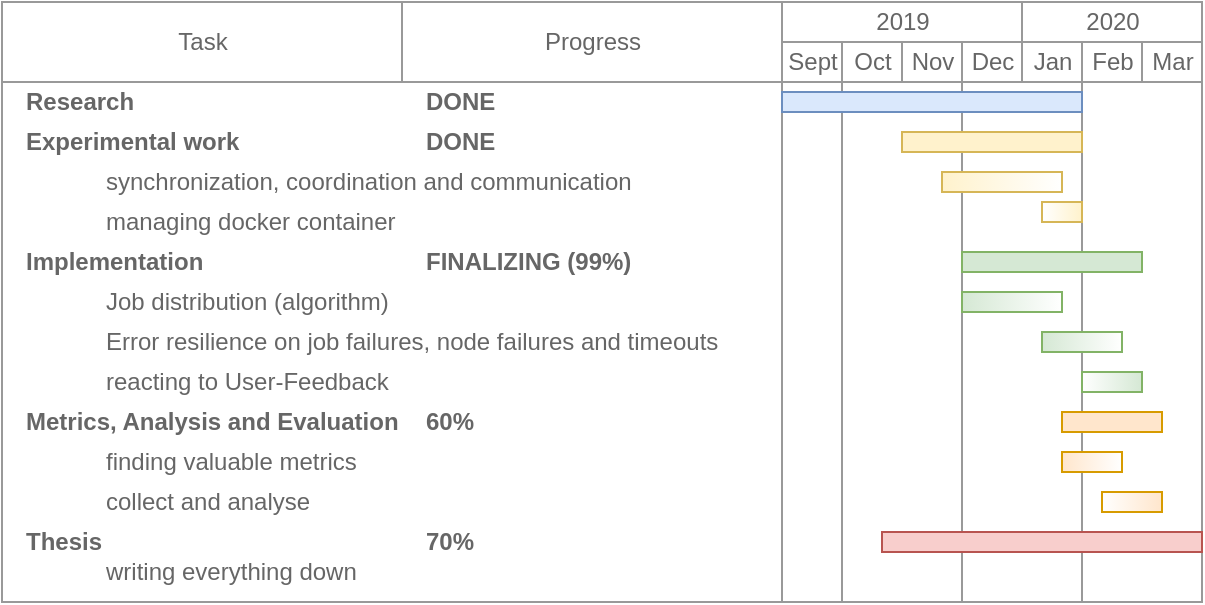 <mxfile version="12.7.2" type="device"><diagram id="UUZPPaS3pJaUY46-XJGe" name="Page-1"><mxGraphModel dx="631" dy="554" grid="1" gridSize="10" guides="1" tooltips="1" connect="1" arrows="1" fold="1" page="1" pageScale="1" pageWidth="827" pageHeight="1169" math="0" shadow="0"><root><mxCell id="0"/><mxCell id="1" parent="0"/><mxCell id="GaCcK66j_t9RFe2WJ2_3-1" value="" style="strokeWidth=1;shadow=0;dashed=0;align=center;html=1;shape=mxgraph.mockup.graphics.rrect;rSize=0;strokeColor=#999999;" vertex="1" parent="1"><mxGeometry x="70" y="274" width="600" height="300" as="geometry"/></mxCell><mxCell id="GaCcK66j_t9RFe2WJ2_3-3" value="Task" style="strokeColor=inherit;fillColor=inherit;gradientColor=inherit;strokeWidth=1;shadow=0;dashed=0;align=center;html=1;shape=mxgraph.mockup.graphics.rrect;rSize=0;fontColor=#666666;" vertex="1" parent="GaCcK66j_t9RFe2WJ2_3-1"><mxGeometry width="200" height="40" as="geometry"/></mxCell><mxCell id="GaCcK66j_t9RFe2WJ2_3-6" value="2019" style="strokeColor=inherit;fillColor=inherit;gradientColor=inherit;strokeWidth=1;shadow=0;dashed=0;align=center;html=1;shape=mxgraph.mockup.graphics.rrect;rSize=0;fontColor=#666666;" vertex="1" parent="GaCcK66j_t9RFe2WJ2_3-1"><mxGeometry x="390" width="120" height="20" as="geometry"/></mxCell><mxCell id="GaCcK66j_t9RFe2WJ2_3-7" value="2020" style="strokeColor=inherit;fillColor=inherit;gradientColor=inherit;strokeWidth=1;shadow=0;dashed=0;align=center;html=1;shape=mxgraph.mockup.graphics.rrect;rSize=0;fontColor=#666666;" vertex="1" parent="GaCcK66j_t9RFe2WJ2_3-1"><mxGeometry x="510" width="90" height="20" as="geometry"/></mxCell><mxCell id="GaCcK66j_t9RFe2WJ2_3-11" value="Sept" style="strokeColor=inherit;fillColor=inherit;gradientColor=inherit;strokeWidth=1;shadow=0;dashed=0;align=center;html=1;shape=mxgraph.mockup.graphics.rrect;rSize=0;fontColor=#666666;" vertex="1" parent="GaCcK66j_t9RFe2WJ2_3-1"><mxGeometry x="390" y="20" width="30" height="20" as="geometry"/></mxCell><mxCell id="GaCcK66j_t9RFe2WJ2_3-55" value="" style="edgeStyle=orthogonalEdgeStyle;rounded=0;orthogonalLoop=1;jettySize=auto;html=1;" edge="1" parent="GaCcK66j_t9RFe2WJ2_3-1" source="GaCcK66j_t9RFe2WJ2_3-12" target="GaCcK66j_t9RFe2WJ2_3-23"><mxGeometry relative="1" as="geometry"/></mxCell><mxCell id="GaCcK66j_t9RFe2WJ2_3-12" value="Oct" style="strokeColor=inherit;fillColor=inherit;gradientColor=inherit;strokeWidth=1;shadow=0;dashed=0;align=center;html=1;shape=mxgraph.mockup.graphics.rrect;rSize=0;fontColor=#666666;" vertex="1" parent="GaCcK66j_t9RFe2WJ2_3-1"><mxGeometry x="420" y="20" width="30" height="20" as="geometry"/></mxCell><mxCell id="GaCcK66j_t9RFe2WJ2_3-13" value="Nov" style="strokeColor=inherit;fillColor=inherit;gradientColor=inherit;strokeWidth=1;shadow=0;dashed=0;align=center;html=1;shape=mxgraph.mockup.graphics.rrect;rSize=0;fontColor=#666666;" vertex="1" parent="GaCcK66j_t9RFe2WJ2_3-1"><mxGeometry x="450" y="20" width="30" height="20" as="geometry"/></mxCell><mxCell id="GaCcK66j_t9RFe2WJ2_3-14" value="Dec" style="strokeColor=inherit;fillColor=inherit;gradientColor=inherit;strokeWidth=1;shadow=0;dashed=0;align=center;html=1;shape=mxgraph.mockup.graphics.rrect;rSize=0;fontColor=#666666;" vertex="1" parent="GaCcK66j_t9RFe2WJ2_3-1"><mxGeometry x="480" y="20" width="30" height="20" as="geometry"/></mxCell><mxCell id="GaCcK66j_t9RFe2WJ2_3-15" value="Jan" style="strokeColor=inherit;fillColor=inherit;gradientColor=inherit;strokeWidth=1;shadow=0;dashed=0;align=center;html=1;shape=mxgraph.mockup.graphics.rrect;rSize=0;fontColor=#666666;" vertex="1" parent="GaCcK66j_t9RFe2WJ2_3-1"><mxGeometry x="510" y="20" width="30" height="20" as="geometry"/></mxCell><mxCell id="GaCcK66j_t9RFe2WJ2_3-16" value="Feb" style="strokeColor=inherit;fillColor=inherit;gradientColor=inherit;strokeWidth=1;shadow=0;dashed=0;align=center;html=1;shape=mxgraph.mockup.graphics.rrect;rSize=0;fontColor=#666666;" vertex="1" parent="GaCcK66j_t9RFe2WJ2_3-1"><mxGeometry x="540" y="20" width="30" height="20" as="geometry"/></mxCell><mxCell id="GaCcK66j_t9RFe2WJ2_3-17" value="Mar" style="strokeColor=inherit;fillColor=inherit;gradientColor=inherit;strokeWidth=1;shadow=0;dashed=0;align=center;html=1;shape=mxgraph.mockup.graphics.rrect;rSize=0;fontColor=#666666;" vertex="1" parent="GaCcK66j_t9RFe2WJ2_3-1"><mxGeometry x="570" y="20" width="30" height="20" as="geometry"/></mxCell><mxCell id="GaCcK66j_t9RFe2WJ2_3-20" value="" style="strokeColor=inherit;fillColor=inherit;gradientColor=inherit;strokeWidth=1;shadow=0;dashed=0;align=center;html=1;shape=mxgraph.mockup.graphics.rrect;rSize=0;fontColor=#666666;" vertex="1" parent="GaCcK66j_t9RFe2WJ2_3-1"><mxGeometry y="40" width="390" height="260" as="geometry"/></mxCell><mxCell id="GaCcK66j_t9RFe2WJ2_3-22" value="" style="strokeColor=inherit;fillColor=inherit;gradientColor=inherit;strokeWidth=1;shadow=0;dashed=0;align=center;html=1;shape=mxgraph.mockup.graphics.rrect;rSize=0;fontColor=#666666;" vertex="1" parent="GaCcK66j_t9RFe2WJ2_3-1"><mxGeometry x="390" y="40" width="30" height="260" as="geometry"/></mxCell><mxCell id="GaCcK66j_t9RFe2WJ2_3-23" value="" style="strokeColor=inherit;fillColor=inherit;gradientColor=inherit;strokeWidth=1;shadow=0;dashed=0;align=center;html=1;shape=mxgraph.mockup.graphics.rrect;rSize=0;fontColor=#666666;" vertex="1" parent="GaCcK66j_t9RFe2WJ2_3-1"><mxGeometry x="420" y="40" width="60" height="260" as="geometry"/></mxCell><mxCell id="GaCcK66j_t9RFe2WJ2_3-24" value="" style="strokeColor=inherit;fillColor=inherit;gradientColor=inherit;strokeWidth=1;shadow=0;dashed=0;align=center;html=1;shape=mxgraph.mockup.graphics.rrect;rSize=0;fontColor=#666666;" vertex="1" parent="GaCcK66j_t9RFe2WJ2_3-1"><mxGeometry x="480" y="40" width="60" height="260" as="geometry"/></mxCell><mxCell id="GaCcK66j_t9RFe2WJ2_3-25" value="" style="strokeColor=inherit;fillColor=inherit;gradientColor=inherit;strokeWidth=1;shadow=0;dashed=0;align=center;html=1;shape=mxgraph.mockup.graphics.rrect;rSize=0;fontColor=#666666;" vertex="1" parent="GaCcK66j_t9RFe2WJ2_3-1"><mxGeometry x="540" y="40" width="60" height="260" as="geometry"/></mxCell><mxCell id="GaCcK66j_t9RFe2WJ2_3-28" value="Research" style="strokeWidth=1;shadow=0;dashed=0;align=left;html=1;shape=mxgraph.mockup.graphics.anchor;fontColor=#666666;fontStyle=1" vertex="1" parent="GaCcK66j_t9RFe2WJ2_3-1"><mxGeometry x="10" y="40" width="80" height="20" as="geometry"/></mxCell><mxCell id="GaCcK66j_t9RFe2WJ2_3-58" value="DONE" style="strokeWidth=1;shadow=0;dashed=0;align=left;html=1;shape=mxgraph.mockup.graphics.anchor;fontColor=#666666;fontStyle=1" vertex="1" parent="GaCcK66j_t9RFe2WJ2_3-1"><mxGeometry x="210" y="40" width="150" height="20" as="geometry"/></mxCell><mxCell id="GaCcK66j_t9RFe2WJ2_3-32" value="&lt;div&gt;Experimental work&lt;br&gt;&lt;/div&gt;" style="strokeWidth=1;shadow=0;dashed=0;align=left;html=1;shape=mxgraph.mockup.graphics.anchor;fontColor=#666666;fontStyle=1" vertex="1" parent="GaCcK66j_t9RFe2WJ2_3-1"><mxGeometry x="10" y="60" width="140" height="20" as="geometry"/></mxCell><mxCell id="GaCcK66j_t9RFe2WJ2_3-64" value="DONE" style="strokeWidth=1;shadow=0;dashed=0;align=left;html=1;shape=mxgraph.mockup.graphics.anchor;fontColor=#666666;fontStyle=1" vertex="1" parent="GaCcK66j_t9RFe2WJ2_3-1"><mxGeometry x="210" y="60" width="160" height="20" as="geometry"/></mxCell><mxCell id="GaCcK66j_t9RFe2WJ2_3-36" value="Implementation" style="strokeWidth=1;shadow=0;dashed=0;align=left;html=1;shape=mxgraph.mockup.graphics.anchor;fontColor=#666666;fontStyle=1" vertex="1" parent="GaCcK66j_t9RFe2WJ2_3-1"><mxGeometry x="10" y="120" width="150" height="20" as="geometry"/></mxCell><mxCell id="GaCcK66j_t9RFe2WJ2_3-66" value="FINALIZING (99%)" style="strokeWidth=1;shadow=0;dashed=0;align=left;html=1;shape=mxgraph.mockup.graphics.anchor;fontColor=#666666;fontStyle=1" vertex="1" parent="GaCcK66j_t9RFe2WJ2_3-1"><mxGeometry x="210" y="120" width="180" height="20" as="geometry"/></mxCell><mxCell id="GaCcK66j_t9RFe2WJ2_3-40" value="reacting to User-Feedback" style="strokeWidth=1;shadow=0;dashed=0;align=left;html=1;shape=mxgraph.mockup.graphics.anchor;fontColor=#666666;" vertex="1" parent="GaCcK66j_t9RFe2WJ2_3-1"><mxGeometry x="50" y="180" width="220" height="20" as="geometry"/></mxCell><mxCell id="GaCcK66j_t9RFe2WJ2_3-43" value="" style="strokeWidth=1;shadow=0;dashed=0;align=center;html=1;shape=mxgraph.mockup.graphics.rrect;rSize=0;strokeColor=#6c8ebf;fillColor=#dae8fc;" vertex="1" parent="GaCcK66j_t9RFe2WJ2_3-1"><mxGeometry x="390" y="45" width="150" height="10" as="geometry"/></mxCell><mxCell id="GaCcK66j_t9RFe2WJ2_3-44" value="" style="strokeWidth=1;shadow=0;dashed=0;align=center;html=1;shape=mxgraph.mockup.graphics.rrect;rSize=0;strokeColor=#d6b656;fillColor=#fff2cc;" vertex="1" parent="GaCcK66j_t9RFe2WJ2_3-1"><mxGeometry x="450" y="65" width="90" height="10" as="geometry"/></mxCell><mxCell id="GaCcK66j_t9RFe2WJ2_3-45" value="" style="strokeWidth=1;shadow=0;dashed=0;align=center;html=1;shape=mxgraph.mockup.graphics.rrect;rSize=0;strokeColor=#82b366;fillColor=#d5e8d4;gradientColor=none;gradientDirection=east;" vertex="1" parent="GaCcK66j_t9RFe2WJ2_3-1"><mxGeometry x="480" y="125" width="90" height="10" as="geometry"/></mxCell><mxCell id="GaCcK66j_t9RFe2WJ2_3-46" value="" style="strokeWidth=1;shadow=0;dashed=0;align=center;html=1;shape=mxgraph.mockup.graphics.rrect;rSize=0;strokeColor=#82b366;fillColor=#d5e8d4;gradientColor=#ffffff;gradientDirection=west;" vertex="1" parent="GaCcK66j_t9RFe2WJ2_3-1"><mxGeometry x="540" y="185" width="30" height="10" as="geometry"/></mxCell><mxCell id="GaCcK66j_t9RFe2WJ2_3-68" value="Metrics, Analysis and Evaluation" style="strokeWidth=1;shadow=0;dashed=0;align=left;html=1;shape=mxgraph.mockup.graphics.anchor;fontColor=#666666;fontStyle=1" vertex="1" parent="GaCcK66j_t9RFe2WJ2_3-1"><mxGeometry x="10" y="200" width="190" height="20" as="geometry"/></mxCell><mxCell id="GaCcK66j_t9RFe2WJ2_3-100" value="60%" style="strokeWidth=1;shadow=0;dashed=0;align=left;html=1;shape=mxgraph.mockup.graphics.anchor;fontColor=#666666;fontStyle=1" vertex="1" parent="GaCcK66j_t9RFe2WJ2_3-1"><mxGeometry x="210" y="200" width="180" height="20" as="geometry"/></mxCell><mxCell id="GaCcK66j_t9RFe2WJ2_3-98" value="Thesis" style="strokeWidth=1;shadow=0;dashed=0;align=left;html=1;shape=mxgraph.mockup.graphics.anchor;fontColor=#666666;fontStyle=1" vertex="1" parent="GaCcK66j_t9RFe2WJ2_3-1"><mxGeometry x="10" y="260" width="180" height="20" as="geometry"/></mxCell><mxCell id="GaCcK66j_t9RFe2WJ2_3-103" value="70%" style="strokeWidth=1;shadow=0;dashed=0;align=left;html=1;shape=mxgraph.mockup.graphics.anchor;fontColor=#666666;fontStyle=1" vertex="1" parent="GaCcK66j_t9RFe2WJ2_3-1"><mxGeometry x="210" y="260" width="170" height="20" as="geometry"/></mxCell><mxCell id="GaCcK66j_t9RFe2WJ2_3-99" value="Progress" style="strokeColor=inherit;fillColor=inherit;gradientColor=inherit;strokeWidth=1;shadow=0;dashed=0;align=center;html=1;shape=mxgraph.mockup.graphics.rrect;rSize=0;fontColor=#666666;" vertex="1" parent="GaCcK66j_t9RFe2WJ2_3-1"><mxGeometry x="200" width="190" height="40" as="geometry"/></mxCell><mxCell id="GaCcK66j_t9RFe2WJ2_3-102" value="" style="strokeWidth=1;shadow=0;dashed=0;align=center;html=1;shape=mxgraph.mockup.graphics.rrect;rSize=0;strokeColor=#d79b00;fillColor=#ffe6cc;" vertex="1" parent="GaCcK66j_t9RFe2WJ2_3-1"><mxGeometry x="530" y="205" width="50" height="10" as="geometry"/></mxCell><mxCell id="GaCcK66j_t9RFe2WJ2_3-105" value="" style="strokeWidth=1;shadow=0;dashed=0;align=center;html=1;shape=mxgraph.mockup.graphics.rrect;rSize=0;strokeColor=#b85450;fillColor=#f8cecc;" vertex="1" parent="GaCcK66j_t9RFe2WJ2_3-1"><mxGeometry x="440" y="265" width="160" height="10" as="geometry"/></mxCell><mxCell id="GaCcK66j_t9RFe2WJ2_3-106" value="synchronization, coordination and communication" style="strokeWidth=1;shadow=0;dashed=0;align=left;html=1;shape=mxgraph.mockup.graphics.anchor;fontColor=#666666;" vertex="1" parent="GaCcK66j_t9RFe2WJ2_3-1"><mxGeometry x="50" y="80" width="280" height="20" as="geometry"/></mxCell><mxCell id="GaCcK66j_t9RFe2WJ2_3-107" value="" style="strokeWidth=1;shadow=0;dashed=0;align=center;html=1;shape=mxgraph.mockup.graphics.rrect;rSize=0;strokeColor=#d6b656;fillColor=#fff2cc;gradientColor=#ffffff;gradientDirection=east;" vertex="1" parent="GaCcK66j_t9RFe2WJ2_3-1"><mxGeometry x="470" y="85" width="60" height="10" as="geometry"/></mxCell><mxCell id="GaCcK66j_t9RFe2WJ2_3-108" value="" style="strokeWidth=1;shadow=0;dashed=0;align=center;html=1;shape=mxgraph.mockup.graphics.rrect;rSize=0;strokeColor=#d6b656;fillColor=#fff2cc;gradientColor=#ffffff;gradientDirection=west;" vertex="1" parent="GaCcK66j_t9RFe2WJ2_3-1"><mxGeometry x="520" y="100" width="20" height="10" as="geometry"/></mxCell><mxCell id="GaCcK66j_t9RFe2WJ2_3-109" value="managing docker container" style="strokeWidth=1;shadow=0;dashed=0;align=left;html=1;shape=mxgraph.mockup.graphics.anchor;fontColor=#666666;" vertex="1" parent="GaCcK66j_t9RFe2WJ2_3-1"><mxGeometry x="50" y="100" width="280" height="20" as="geometry"/></mxCell><mxCell id="GaCcK66j_t9RFe2WJ2_3-110" value="Job distribution (algorithm)" style="strokeWidth=1;shadow=0;dashed=0;align=left;html=1;shape=mxgraph.mockup.graphics.anchor;fontColor=#666666;" vertex="1" parent="GaCcK66j_t9RFe2WJ2_3-1"><mxGeometry x="50" y="140" width="280" height="20" as="geometry"/></mxCell><mxCell id="GaCcK66j_t9RFe2WJ2_3-111" value="" style="strokeWidth=1;shadow=0;dashed=0;align=center;html=1;shape=mxgraph.mockup.graphics.rrect;rSize=0;strokeColor=#82b366;fillColor=#d5e8d4;gradientColor=#ffffff;gradientDirection=east;" vertex="1" parent="GaCcK66j_t9RFe2WJ2_3-1"><mxGeometry x="480" y="145" width="50" height="10" as="geometry"/></mxCell><mxCell id="GaCcK66j_t9RFe2WJ2_3-112" value="Error resilience on job failures, node failures and timeouts" style="strokeWidth=1;shadow=0;dashed=0;align=left;html=1;shape=mxgraph.mockup.graphics.anchor;fontColor=#666666;" vertex="1" parent="GaCcK66j_t9RFe2WJ2_3-1"><mxGeometry x="50" y="160" width="280" height="20" as="geometry"/></mxCell><mxCell id="GaCcK66j_t9RFe2WJ2_3-113" value="" style="strokeWidth=1;shadow=0;dashed=0;align=center;html=1;shape=mxgraph.mockup.graphics.rrect;rSize=0;strokeColor=#82b366;fillColor=#d5e8d4;gradientColor=#ffffff;gradientDirection=east;" vertex="1" parent="GaCcK66j_t9RFe2WJ2_3-1"><mxGeometry x="520" y="165" width="40" height="10" as="geometry"/></mxCell><mxCell id="GaCcK66j_t9RFe2WJ2_3-114" value="finding valuable metrics" style="strokeWidth=1;shadow=0;dashed=0;align=left;html=1;shape=mxgraph.mockup.graphics.anchor;fontColor=#666666;" vertex="1" parent="GaCcK66j_t9RFe2WJ2_3-1"><mxGeometry x="50" y="220" width="280" height="20" as="geometry"/></mxCell><mxCell id="GaCcK66j_t9RFe2WJ2_3-115" value="" style="strokeWidth=1;shadow=0;dashed=0;align=center;html=1;shape=mxgraph.mockup.graphics.rrect;rSize=0;strokeColor=#d79b00;fillColor=#ffe6cc;gradientColor=#ffffff;gradientDirection=east;" vertex="1" parent="GaCcK66j_t9RFe2WJ2_3-1"><mxGeometry x="530" y="225" width="30" height="10" as="geometry"/></mxCell><mxCell id="GaCcK66j_t9RFe2WJ2_3-116" value="collect and analyse" style="strokeWidth=1;shadow=0;dashed=0;align=left;html=1;shape=mxgraph.mockup.graphics.anchor;fontColor=#666666;" vertex="1" parent="GaCcK66j_t9RFe2WJ2_3-1"><mxGeometry x="50" y="240" width="280" height="20" as="geometry"/></mxCell><mxCell id="GaCcK66j_t9RFe2WJ2_3-117" value="" style="strokeWidth=1;shadow=0;dashed=0;align=center;html=1;shape=mxgraph.mockup.graphics.rrect;rSize=0;strokeColor=#d79b00;fillColor=#ffe6cc;gradientColor=#ffffff;gradientDirection=west;" vertex="1" parent="GaCcK66j_t9RFe2WJ2_3-1"><mxGeometry x="550" y="245" width="30" height="10" as="geometry"/></mxCell><mxCell id="GaCcK66j_t9RFe2WJ2_3-118" value="writing everything down" style="strokeWidth=1;shadow=0;dashed=0;align=left;html=1;shape=mxgraph.mockup.graphics.anchor;fontColor=#666666;" vertex="1" parent="GaCcK66j_t9RFe2WJ2_3-1"><mxGeometry x="50" y="275" width="280" height="20" as="geometry"/></mxCell></root></mxGraphModel></diagram></mxfile>